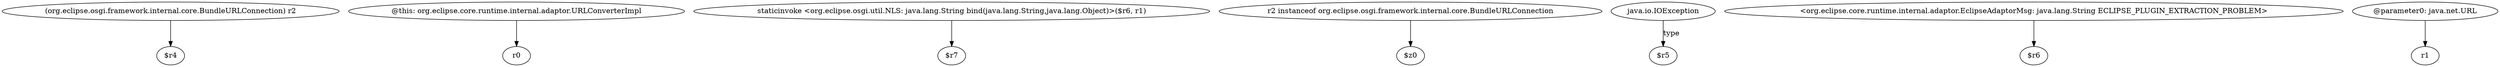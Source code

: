 digraph g {
0[label="(org.eclipse.osgi.framework.internal.core.BundleURLConnection) r2"]
1[label="$r4"]
0->1[label=""]
2[label="@this: org.eclipse.core.runtime.internal.adaptor.URLConverterImpl"]
3[label="r0"]
2->3[label=""]
4[label="staticinvoke <org.eclipse.osgi.util.NLS: java.lang.String bind(java.lang.String,java.lang.Object)>($r6, r1)"]
5[label="$r7"]
4->5[label=""]
6[label="r2 instanceof org.eclipse.osgi.framework.internal.core.BundleURLConnection"]
7[label="$z0"]
6->7[label=""]
8[label="java.io.IOException"]
9[label="$r5"]
8->9[label="type"]
10[label="<org.eclipse.core.runtime.internal.adaptor.EclipseAdaptorMsg: java.lang.String ECLIPSE_PLUGIN_EXTRACTION_PROBLEM>"]
11[label="$r6"]
10->11[label=""]
12[label="@parameter0: java.net.URL"]
13[label="r1"]
12->13[label=""]
}